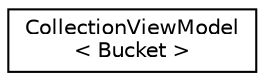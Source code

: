 digraph "Graphical Class Hierarchy"
{
 // LATEX_PDF_SIZE
  edge [fontname="Helvetica",fontsize="10",labelfontname="Helvetica",labelfontsize="10"];
  node [fontname="Helvetica",fontsize="10",shape=record];
  rankdir="LR";
  Node0 [label="CollectionViewModel\l\< Bucket \>",height=0.2,width=0.4,color="black", fillcolor="white", style="filled",URL="$class_collection_view_model.html",tooltip=" "];
}
